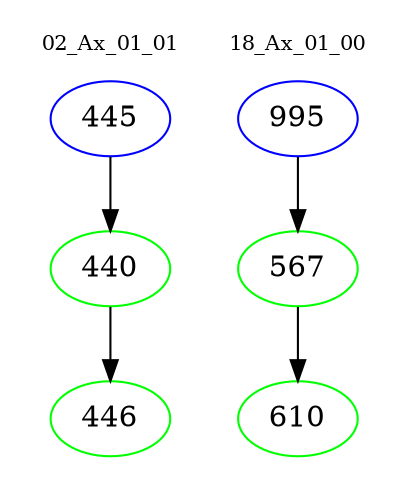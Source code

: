 digraph{
subgraph cluster_0 {
color = white
label = "02_Ax_01_01";
fontsize=10;
T0_445 [label="445", color="blue"]
T0_445 -> T0_440 [color="black"]
T0_440 [label="440", color="green"]
T0_440 -> T0_446 [color="black"]
T0_446 [label="446", color="green"]
}
subgraph cluster_1 {
color = white
label = "18_Ax_01_00";
fontsize=10;
T1_995 [label="995", color="blue"]
T1_995 -> T1_567 [color="black"]
T1_567 [label="567", color="green"]
T1_567 -> T1_610 [color="black"]
T1_610 [label="610", color="green"]
}
}
